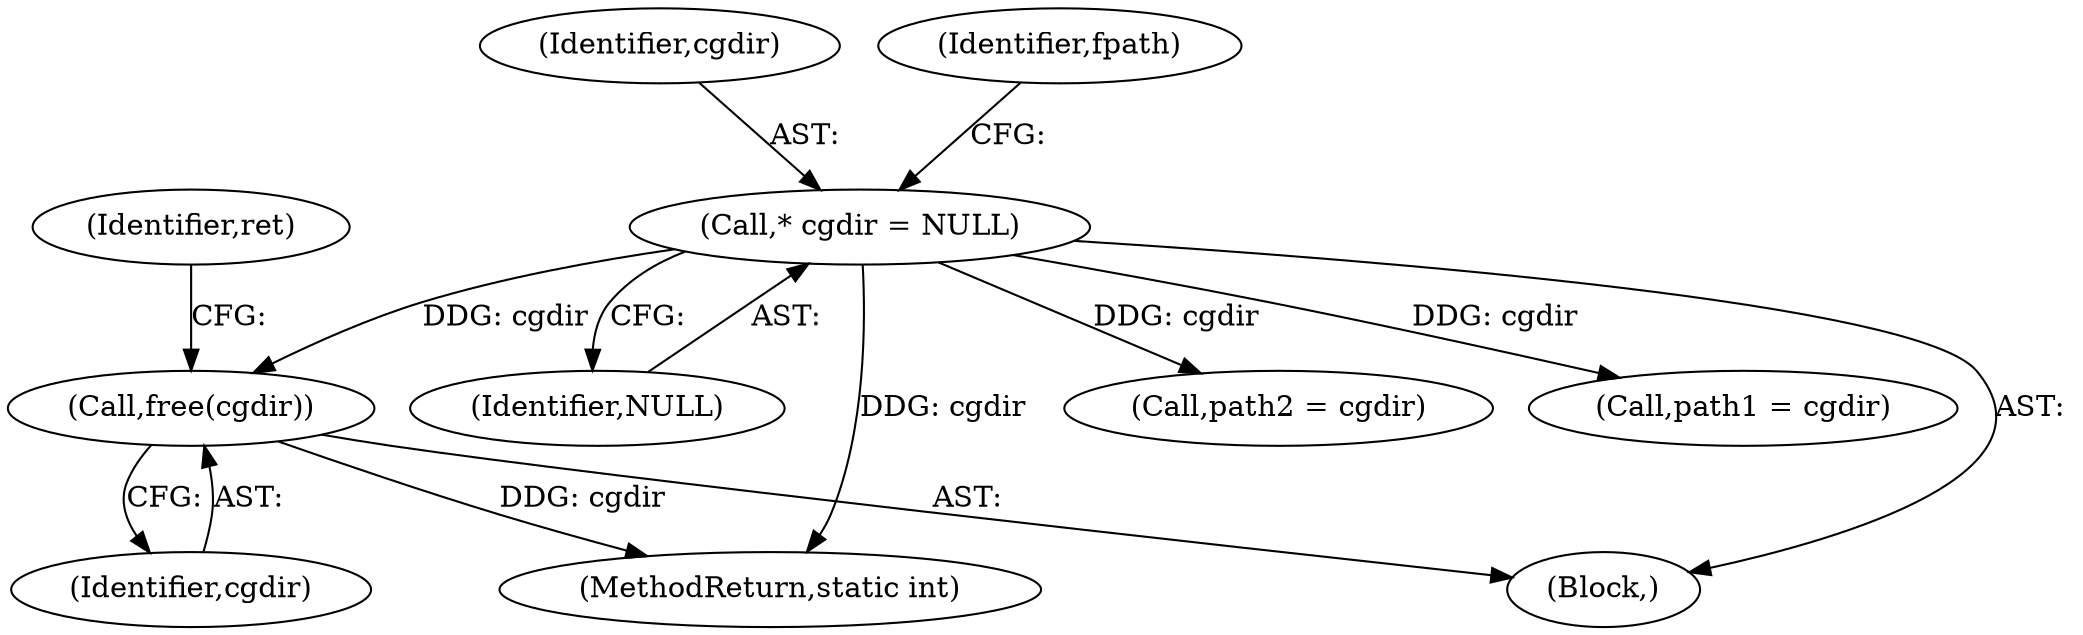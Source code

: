digraph "0_lxcfs_a8b6c3e0537e90fba3c55910fd1b7229d54a60a7_0@API" {
"1000453" [label="(Call,free(cgdir))"];
"1000113" [label="(Call,* cgdir = NULL)"];
"1000114" [label="(Identifier,cgdir)"];
"1000115" [label="(Identifier,NULL)"];
"1000106" [label="(Block,)"];
"1000454" [label="(Identifier,cgdir)"];
"1000453" [label="(Call,free(cgdir))"];
"1000457" [label="(MethodReturn,static int)"];
"1000118" [label="(Identifier,fpath)"];
"1000251" [label="(Call,path2 = cgdir)"];
"1000113" [label="(Call,* cgdir = NULL)"];
"1000256" [label="(Call,path1 = cgdir)"];
"1000456" [label="(Identifier,ret)"];
"1000453" -> "1000106"  [label="AST: "];
"1000453" -> "1000454"  [label="CFG: "];
"1000454" -> "1000453"  [label="AST: "];
"1000456" -> "1000453"  [label="CFG: "];
"1000453" -> "1000457"  [label="DDG: cgdir"];
"1000113" -> "1000453"  [label="DDG: cgdir"];
"1000113" -> "1000106"  [label="AST: "];
"1000113" -> "1000115"  [label="CFG: "];
"1000114" -> "1000113"  [label="AST: "];
"1000115" -> "1000113"  [label="AST: "];
"1000118" -> "1000113"  [label="CFG: "];
"1000113" -> "1000457"  [label="DDG: cgdir"];
"1000113" -> "1000251"  [label="DDG: cgdir"];
"1000113" -> "1000256"  [label="DDG: cgdir"];
}
